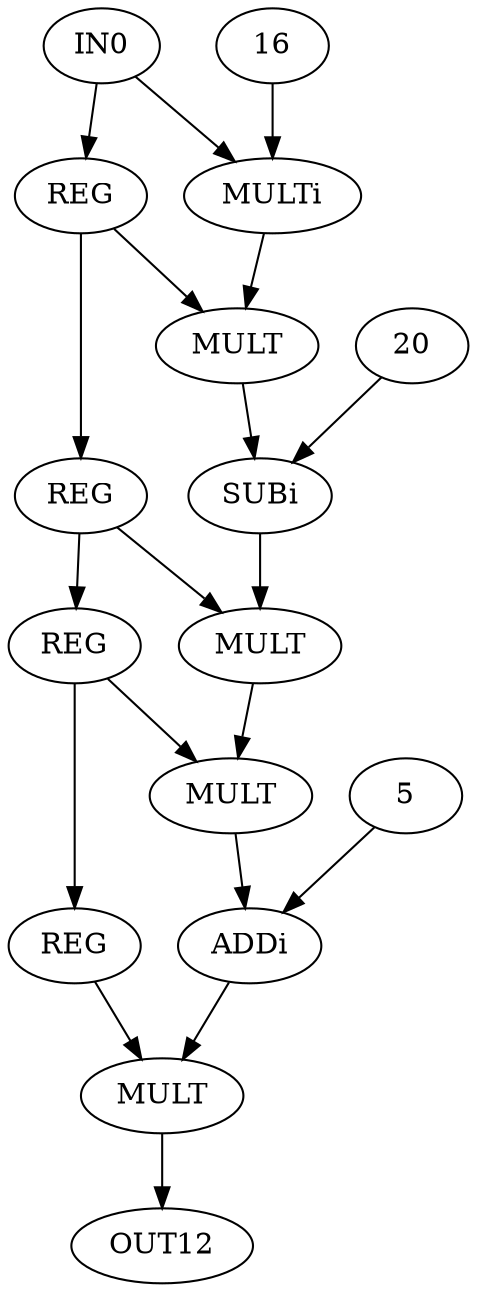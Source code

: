 digraph chebyshev{
 0 [ label = IN0 ]
 1 [ label = REG]
 2 [ label = REG]
 3 [ label = REG]
 4 [ label = REG]
 5 [ label = MULTi, VALUE = 16]
 "5.16"[ label = 16 ]
 6 [ label = MULT]
 7 [ label = SUBi, VALUE = 20]
 "7.20"[ label = 20 ]
 8 [ label = MULT]
 9 [ label = MULT]
 10 [ label = ADDi, VALUE = 5]
 "10.5"[ label = 5 ]
 11 [ label = MULT]
 12 [ label = OUT12 ]
 0 -> 5
 0 -> 1
 1 -> 2
 1 -> 6
 2 -> 3
 2 -> 8
 3 -> 4
 3 -> 9
 4 -> 11
 "5.16" -> 5
 5 -> 6
 6 -> 7
 "7.20" -> 7
 7 -> 8
 8 -> 9
 9 -> 10
 "10.5" -> 10
 10 -> 11
 11 -> 12
}
